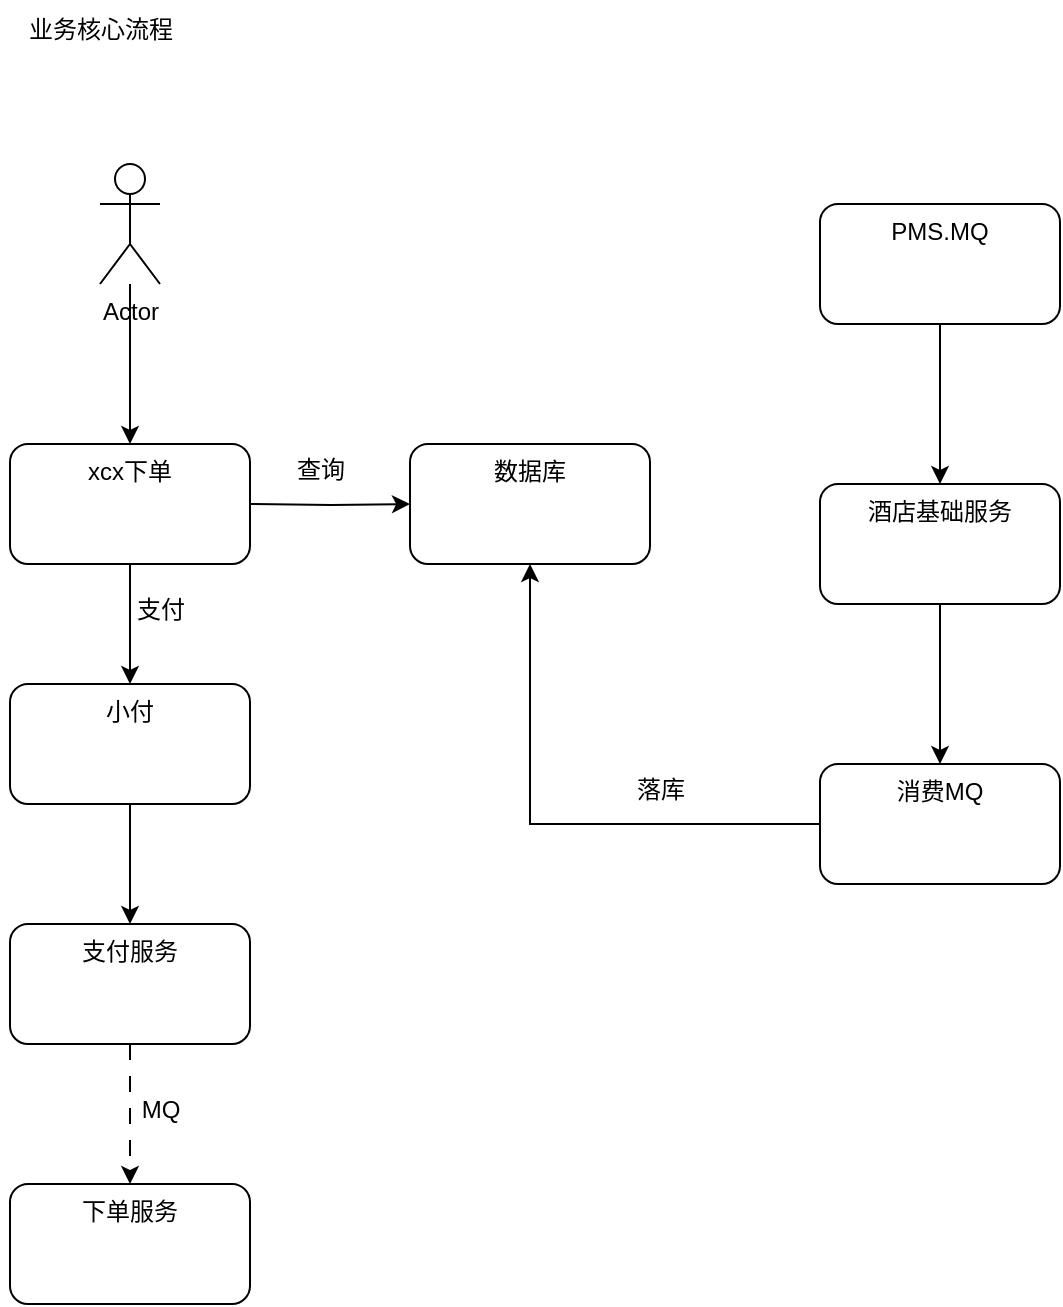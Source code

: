 <mxfile version="24.6.4" type="github" pages="5">
  <diagram id="C5RBs43oDa-KdzZeNtuy" name="Page-1">
    <mxGraphModel dx="1434" dy="758" grid="1" gridSize="10" guides="1" tooltips="1" connect="1" arrows="1" fold="1" page="1" pageScale="1" pageWidth="827" pageHeight="1169" math="0" shadow="0">
      <root>
        <mxCell id="WIyWlLk6GJQsqaUBKTNV-0" />
        <mxCell id="WIyWlLk6GJQsqaUBKTNV-1" parent="WIyWlLk6GJQsqaUBKTNV-0" />
        <mxCell id="Pri2jvrcM6wADI4ti65S-5" value="" style="edgeStyle=orthogonalEdgeStyle;rounded=0;orthogonalLoop=1;jettySize=auto;html=1;" edge="1" parent="WIyWlLk6GJQsqaUBKTNV-1" source="Pri2jvrcM6wADI4ti65S-0">
          <mxGeometry relative="1" as="geometry">
            <mxPoint x="65" y="240" as="targetPoint" />
          </mxGeometry>
        </mxCell>
        <mxCell id="Pri2jvrcM6wADI4ti65S-0" value="Actor" style="shape=umlActor;verticalLabelPosition=bottom;verticalAlign=top;html=1;outlineConnect=0;" vertex="1" parent="WIyWlLk6GJQsqaUBKTNV-1">
          <mxGeometry x="50" y="100" width="30" height="60" as="geometry" />
        </mxCell>
        <mxCell id="Pri2jvrcM6wADI4ti65S-13" value="" style="edgeStyle=orthogonalEdgeStyle;rounded=0;orthogonalLoop=1;jettySize=auto;html=1;" edge="1" parent="WIyWlLk6GJQsqaUBKTNV-1" target="Pri2jvrcM6wADI4ti65S-12">
          <mxGeometry relative="1" as="geometry">
            <mxPoint x="125" y="270" as="sourcePoint" />
          </mxGeometry>
        </mxCell>
        <mxCell id="Pri2jvrcM6wADI4ti65S-15" value="" style="edgeStyle=orthogonalEdgeStyle;rounded=0;orthogonalLoop=1;jettySize=auto;html=1;" edge="1" parent="WIyWlLk6GJQsqaUBKTNV-1" source="Pri2jvrcM6wADI4ti65S-6" target="Pri2jvrcM6wADI4ti65S-14">
          <mxGeometry relative="1" as="geometry" />
        </mxCell>
        <mxCell id="Pri2jvrcM6wADI4ti65S-6" value="PMS.MQ" style="rounded=1;whiteSpace=wrap;html=1;verticalAlign=top;" vertex="1" parent="WIyWlLk6GJQsqaUBKTNV-1">
          <mxGeometry x="410" y="120" width="120" height="60" as="geometry" />
        </mxCell>
        <mxCell id="Pri2jvrcM6wADI4ti65S-11" value="" style="edgeStyle=orthogonalEdgeStyle;rounded=0;orthogonalLoop=1;jettySize=auto;html=1;" edge="1" parent="WIyWlLk6GJQsqaUBKTNV-1" source="Pri2jvrcM6wADI4ti65S-8">
          <mxGeometry relative="1" as="geometry">
            <mxPoint x="65" y="360" as="targetPoint" />
          </mxGeometry>
        </mxCell>
        <mxCell id="Pri2jvrcM6wADI4ti65S-8" value="xcx下单" style="rounded=1;whiteSpace=wrap;html=1;verticalAlign=top;" vertex="1" parent="WIyWlLk6GJQsqaUBKTNV-1">
          <mxGeometry x="5" y="240" width="120" height="60" as="geometry" />
        </mxCell>
        <mxCell id="Pri2jvrcM6wADI4ti65S-12" value="数据库" style="whiteSpace=wrap;html=1;verticalAlign=top;rounded=1;" vertex="1" parent="WIyWlLk6GJQsqaUBKTNV-1">
          <mxGeometry x="205" y="240" width="120" height="60" as="geometry" />
        </mxCell>
        <mxCell id="Pri2jvrcM6wADI4ti65S-17" value="" style="edgeStyle=orthogonalEdgeStyle;rounded=0;orthogonalLoop=1;jettySize=auto;html=1;" edge="1" parent="WIyWlLk6GJQsqaUBKTNV-1" source="Pri2jvrcM6wADI4ti65S-14" target="Pri2jvrcM6wADI4ti65S-16">
          <mxGeometry relative="1" as="geometry" />
        </mxCell>
        <mxCell id="Pri2jvrcM6wADI4ti65S-14" value="酒店基础服务" style="rounded=1;whiteSpace=wrap;html=1;verticalAlign=top;" vertex="1" parent="WIyWlLk6GJQsqaUBKTNV-1">
          <mxGeometry x="410" y="260" width="120" height="60" as="geometry" />
        </mxCell>
        <mxCell id="Pri2jvrcM6wADI4ti65S-40" style="edgeStyle=orthogonalEdgeStyle;rounded=0;orthogonalLoop=1;jettySize=auto;html=1;" edge="1" parent="WIyWlLk6GJQsqaUBKTNV-1" source="Pri2jvrcM6wADI4ti65S-16" target="Pri2jvrcM6wADI4ti65S-12">
          <mxGeometry relative="1" as="geometry" />
        </mxCell>
        <mxCell id="Pri2jvrcM6wADI4ti65S-16" value="消费MQ" style="whiteSpace=wrap;html=1;verticalAlign=top;rounded=1;" vertex="1" parent="WIyWlLk6GJQsqaUBKTNV-1">
          <mxGeometry x="410" y="400" width="120" height="60" as="geometry" />
        </mxCell>
        <mxCell id="Pri2jvrcM6wADI4ti65S-18" value="业务核心流程" style="text;html=1;align=center;verticalAlign=middle;resizable=0;points=[];autosize=1;strokeColor=none;fillColor=none;" vertex="1" parent="WIyWlLk6GJQsqaUBKTNV-1">
          <mxGeometry y="18" width="100" height="30" as="geometry" />
        </mxCell>
        <mxCell id="Pri2jvrcM6wADI4ti65S-43" value="" style="edgeStyle=orthogonalEdgeStyle;rounded=0;orthogonalLoop=1;jettySize=auto;html=1;" edge="1" parent="WIyWlLk6GJQsqaUBKTNV-1" source="Pri2jvrcM6wADI4ti65S-41" target="Pri2jvrcM6wADI4ti65S-42">
          <mxGeometry relative="1" as="geometry" />
        </mxCell>
        <mxCell id="Pri2jvrcM6wADI4ti65S-41" value="小付" style="rounded=1;whiteSpace=wrap;html=1;verticalAlign=top;" vertex="1" parent="WIyWlLk6GJQsqaUBKTNV-1">
          <mxGeometry x="5" y="360" width="120" height="60" as="geometry" />
        </mxCell>
        <mxCell id="Pri2jvrcM6wADI4ti65S-52" value="" style="edgeStyle=orthogonalEdgeStyle;rounded=0;orthogonalLoop=1;jettySize=auto;html=1;dashed=1;dashPattern=8 8;" edge="1" parent="WIyWlLk6GJQsqaUBKTNV-1" source="Pri2jvrcM6wADI4ti65S-42" target="Pri2jvrcM6wADI4ti65S-46">
          <mxGeometry relative="1" as="geometry" />
        </mxCell>
        <mxCell id="Pri2jvrcM6wADI4ti65S-42" value="支付服务" style="whiteSpace=wrap;html=1;verticalAlign=top;rounded=1;" vertex="1" parent="WIyWlLk6GJQsqaUBKTNV-1">
          <mxGeometry x="5" y="480" width="120" height="60" as="geometry" />
        </mxCell>
        <mxCell id="Pri2jvrcM6wADI4ti65S-47" value="" style="edgeStyle=orthogonalEdgeStyle;rounded=0;orthogonalLoop=1;jettySize=auto;html=1;dashed=1;" edge="1" parent="WIyWlLk6GJQsqaUBKTNV-1" target="Pri2jvrcM6wADI4ti65S-46">
          <mxGeometry relative="1" as="geometry">
            <mxPoint x="65" y="650" as="sourcePoint" />
          </mxGeometry>
        </mxCell>
        <mxCell id="Pri2jvrcM6wADI4ti65S-46" value="下单服务" style="whiteSpace=wrap;html=1;verticalAlign=top;rounded=1;" vertex="1" parent="WIyWlLk6GJQsqaUBKTNV-1">
          <mxGeometry x="5" y="610" width="120" height="60" as="geometry" />
        </mxCell>
        <mxCell id="Pri2jvrcM6wADI4ti65S-49" value="查询" style="text;html=1;align=center;verticalAlign=middle;resizable=0;points=[];autosize=1;strokeColor=none;fillColor=none;" vertex="1" parent="WIyWlLk6GJQsqaUBKTNV-1">
          <mxGeometry x="135" y="238" width="50" height="30" as="geometry" />
        </mxCell>
        <mxCell id="Pri2jvrcM6wADI4ti65S-50" value="落库" style="text;html=1;align=center;verticalAlign=middle;resizable=0;points=[];autosize=1;strokeColor=none;fillColor=none;" vertex="1" parent="WIyWlLk6GJQsqaUBKTNV-1">
          <mxGeometry x="305" y="398" width="50" height="30" as="geometry" />
        </mxCell>
        <mxCell id="Pri2jvrcM6wADI4ti65S-51" value="支付" style="text;html=1;align=center;verticalAlign=middle;resizable=0;points=[];autosize=1;strokeColor=none;fillColor=none;" vertex="1" parent="WIyWlLk6GJQsqaUBKTNV-1">
          <mxGeometry x="55" y="308" width="50" height="30" as="geometry" />
        </mxCell>
        <mxCell id="Pri2jvrcM6wADI4ti65S-53" value="MQ" style="text;html=1;align=center;verticalAlign=middle;resizable=0;points=[];autosize=1;strokeColor=none;fillColor=none;" vertex="1" parent="WIyWlLk6GJQsqaUBKTNV-1">
          <mxGeometry x="60" y="558" width="40" height="30" as="geometry" />
        </mxCell>
      </root>
    </mxGraphModel>
  </diagram>
  <diagram id="Z1S4hJpbNXhGkEyE1FPP" name="第 2 页">
    <mxGraphModel dx="794" dy="398" grid="1" gridSize="10" guides="1" tooltips="1" connect="1" arrows="1" fold="1" page="1" pageScale="1" pageWidth="827" pageHeight="1169" math="0" shadow="0">
      <root>
        <mxCell id="0" />
        <mxCell id="1" parent="0" />
        <mxCell id="ToEeY1vGJqn2u5GMA5Cf-4" value="" style="edgeStyle=orthogonalEdgeStyle;rounded=0;orthogonalLoop=1;jettySize=auto;html=1;" parent="1" source="ToEeY1vGJqn2u5GMA5Cf-1" target="ToEeY1vGJqn2u5GMA5Cf-3" edge="1">
          <mxGeometry relative="1" as="geometry" />
        </mxCell>
        <mxCell id="ToEeY1vGJqn2u5GMA5Cf-1" value="Actor" style="shape=umlActor;verticalLabelPosition=bottom;verticalAlign=top;html=1;outlineConnect=0;" parent="1" vertex="1">
          <mxGeometry x="60" y="140" width="30" height="60" as="geometry" />
        </mxCell>
        <mxCell id="ToEeY1vGJqn2u5GMA5Cf-6" value="" style="edgeStyle=orthogonalEdgeStyle;rounded=0;orthogonalLoop=1;jettySize=auto;html=1;" parent="1" source="ToEeY1vGJqn2u5GMA5Cf-3" target="ToEeY1vGJqn2u5GMA5Cf-5" edge="1">
          <mxGeometry relative="1" as="geometry" />
        </mxCell>
        <mxCell id="ToEeY1vGJqn2u5GMA5Cf-24" value="" style="edgeStyle=orthogonalEdgeStyle;rounded=0;orthogonalLoop=1;jettySize=auto;html=1;" parent="1" source="ToEeY1vGJqn2u5GMA5Cf-3" target="ToEeY1vGJqn2u5GMA5Cf-23" edge="1">
          <mxGeometry relative="1" as="geometry" />
        </mxCell>
        <mxCell id="ToEeY1vGJqn2u5GMA5Cf-3" value="产品查询" style="rounded=1;whiteSpace=wrap;html=1;verticalAlign=top;fillColor=#dae8fc;strokeColor=#6c8ebf;" parent="1" vertex="1">
          <mxGeometry x="150" y="150" width="80" height="40" as="geometry" />
        </mxCell>
        <mxCell id="ToEeY1vGJqn2u5GMA5Cf-8" value="" style="edgeStyle=orthogonalEdgeStyle;rounded=0;orthogonalLoop=1;jettySize=auto;html=1;" parent="1" source="ToEeY1vGJqn2u5GMA5Cf-5" target="ToEeY1vGJqn2u5GMA5Cf-7" edge="1">
          <mxGeometry relative="1" as="geometry" />
        </mxCell>
        <mxCell id="ToEeY1vGJqn2u5GMA5Cf-5" value="点击下单" style="rounded=1;whiteSpace=wrap;html=1;verticalAlign=top;fillColor=#d5e8d4;strokeColor=#82b366;" parent="1" vertex="1">
          <mxGeometry x="310" y="150" width="80" height="40" as="geometry" />
        </mxCell>
        <mxCell id="ToEeY1vGJqn2u5GMA5Cf-12" value="" style="edgeStyle=orthogonalEdgeStyle;rounded=0;orthogonalLoop=1;jettySize=auto;html=1;" parent="1" source="ToEeY1vGJqn2u5GMA5Cf-7" target="ToEeY1vGJqn2u5GMA5Cf-11" edge="1">
          <mxGeometry relative="1" as="geometry" />
        </mxCell>
        <mxCell id="ToEeY1vGJqn2u5GMA5Cf-7" value="确认支付" style="rounded=1;whiteSpace=wrap;html=1;verticalAlign=top;fillColor=#ffe6cc;strokeColor=#d79b00;" parent="1" vertex="1">
          <mxGeometry x="470" y="150" width="80" height="40" as="geometry" />
        </mxCell>
        <mxCell id="ToEeY1vGJqn2u5GMA5Cf-14" value="" style="edgeStyle=orthogonalEdgeStyle;rounded=0;orthogonalLoop=1;jettySize=auto;html=1;dashed=1;" parent="1" source="ToEeY1vGJqn2u5GMA5Cf-11" target="ToEeY1vGJqn2u5GMA5Cf-13" edge="1">
          <mxGeometry relative="1" as="geometry" />
        </mxCell>
        <mxCell id="ToEeY1vGJqn2u5GMA5Cf-11" value="支付回调" style="rounded=1;whiteSpace=wrap;html=1;verticalAlign=top;fillColor=#fff2cc;strokeColor=#d6b656;" parent="1" vertex="1">
          <mxGeometry x="630" y="150" width="80" height="40" as="geometry" />
        </mxCell>
        <mxCell id="ToEeY1vGJqn2u5GMA5Cf-18" value="" style="edgeStyle=orthogonalEdgeStyle;rounded=0;orthogonalLoop=1;jettySize=auto;html=1;dashed=1;" parent="1" source="ToEeY1vGJqn2u5GMA5Cf-13" target="ToEeY1vGJqn2u5GMA5Cf-17" edge="1">
          <mxGeometry relative="1" as="geometry" />
        </mxCell>
        <mxCell id="ToEeY1vGJqn2u5GMA5Cf-13" value="权益扣减" style="rounded=1;whiteSpace=wrap;html=1;verticalAlign=top;fillColor=#f8cecc;strokeColor=#b85450;" parent="1" vertex="1">
          <mxGeometry x="630" y="270" width="80" height="40" as="geometry" />
        </mxCell>
        <mxCell id="ToEeY1vGJqn2u5GMA5Cf-22" value="" style="edgeStyle=orthogonalEdgeStyle;rounded=0;orthogonalLoop=1;jettySize=auto;html=1;" parent="1" source="ToEeY1vGJqn2u5GMA5Cf-17" target="ToEeY1vGJqn2u5GMA5Cf-21" edge="1">
          <mxGeometry relative="1" as="geometry" />
        </mxCell>
        <mxCell id="ToEeY1vGJqn2u5GMA5Cf-17" value="订单确认" style="rounded=1;whiteSpace=wrap;html=1;verticalAlign=top;fillColor=#e1d5e7;strokeColor=#9673a6;" parent="1" vertex="1">
          <mxGeometry x="470" y="270" width="80" height="40" as="geometry" />
        </mxCell>
        <mxCell id="ToEeY1vGJqn2u5GMA5Cf-21" value="结束" style="ellipse;whiteSpace=wrap;html=1;verticalAlign=top;rounded=1;fillColor=#dae8fc;strokeColor=#6c8ebf;" parent="1" vertex="1">
          <mxGeometry x="340" y="260" width="60" height="60" as="geometry" />
        </mxCell>
        <mxCell id="ToEeY1vGJqn2u5GMA5Cf-23" value="库存服务" style="rounded=1;whiteSpace=wrap;html=1;verticalAlign=top;fillColor=#e1d5e7;strokeColor=#9673a6;" parent="1" vertex="1">
          <mxGeometry x="150" y="370" width="80" height="40" as="geometry" />
        </mxCell>
        <mxCell id="ToEeY1vGJqn2u5GMA5Cf-27" value="" style="edgeStyle=orthogonalEdgeStyle;rounded=0;orthogonalLoop=1;jettySize=auto;html=1;dashed=1;" parent="1" source="ToEeY1vGJqn2u5GMA5Cf-25" target="ToEeY1vGJqn2u5GMA5Cf-26" edge="1">
          <mxGeometry relative="1" as="geometry" />
        </mxCell>
        <mxCell id="ToEeY1vGJqn2u5GMA5Cf-25" value="MQ" style="rounded=1;whiteSpace=wrap;html=1;verticalAlign=top;fillColor=#f5f5f5;fontColor=#333333;strokeColor=#666666;" parent="1" vertex="1">
          <mxGeometry x="105" y="545" width="80" height="40" as="geometry" />
        </mxCell>
        <mxCell id="ToEeY1vGJqn2u5GMA5Cf-34" value="" style="edgeStyle=orthogonalEdgeStyle;rounded=0;orthogonalLoop=1;jettySize=auto;html=1;" parent="1" source="ToEeY1vGJqn2u5GMA5Cf-26" target="ToEeY1vGJqn2u5GMA5Cf-33" edge="1">
          <mxGeometry relative="1" as="geometry" />
        </mxCell>
        <mxCell id="ToEeY1vGJqn2u5GMA5Cf-26" value="酒店服务" style="rounded=1;whiteSpace=wrap;html=1;verticalAlign=top;fillColor=#dae8fc;strokeColor=#6c8ebf;" parent="1" vertex="1">
          <mxGeometry x="235" y="545" width="80" height="40" as="geometry" />
        </mxCell>
        <mxCell id="ToEeY1vGJqn2u5GMA5Cf-29" value="查询" style="text;html=1;align=center;verticalAlign=middle;resizable=0;points=[];autosize=1;strokeColor=none;fillColor=none;" parent="1" vertex="1">
          <mxGeometry x="185" y="268" width="50" height="30" as="geometry" />
        </mxCell>
        <mxCell id="ToEeY1vGJqn2u5GMA5Cf-36" value="" style="edgeStyle=orthogonalEdgeStyle;rounded=0;orthogonalLoop=1;jettySize=auto;html=1;" parent="1" source="ToEeY1vGJqn2u5GMA5Cf-33" target="ToEeY1vGJqn2u5GMA5Cf-35" edge="1">
          <mxGeometry relative="1" as="geometry" />
        </mxCell>
        <mxCell id="ToEeY1vGJqn2u5GMA5Cf-33" value="开放平台" style="rounded=1;whiteSpace=wrap;html=1;verticalAlign=top;fillColor=#d5e8d4;strokeColor=#82b366;" parent="1" vertex="1">
          <mxGeometry x="360" y="545" width="80" height="40" as="geometry" />
        </mxCell>
        <mxCell id="riyZ8VA0q-m-Qd-4WB1s-2" value="" style="edgeStyle=orthogonalEdgeStyle;rounded=0;orthogonalLoop=1;jettySize=auto;html=1;" parent="1" source="ToEeY1vGJqn2u5GMA5Cf-35" target="riyZ8VA0q-m-Qd-4WB1s-1" edge="1">
          <mxGeometry relative="1" as="geometry" />
        </mxCell>
        <mxCell id="2Wlj7Q4Md5oONada0zaP-1" style="edgeStyle=orthogonalEdgeStyle;rounded=0;orthogonalLoop=1;jettySize=auto;html=1;entryX=0.5;entryY=0;entryDx=0;entryDy=0;" parent="1" source="ToEeY1vGJqn2u5GMA5Cf-35" target="ToEeY1vGJqn2u5GMA5Cf-25" edge="1">
          <mxGeometry relative="1" as="geometry">
            <Array as="points">
              <mxPoint x="530" y="510" />
              <mxPoint x="145" y="510" />
            </Array>
          </mxGeometry>
        </mxCell>
        <mxCell id="ToEeY1vGJqn2u5GMA5Cf-35" value="加锁" style="rounded=1;whiteSpace=wrap;html=1;verticalAlign=top;fillColor=#ffe6cc;strokeColor=#d79b00;" parent="1" vertex="1">
          <mxGeometry x="490" y="545" width="80" height="40" as="geometry" />
        </mxCell>
        <mxCell id="riyZ8VA0q-m-Qd-4WB1s-4" value="" style="edgeStyle=orthogonalEdgeStyle;rounded=0;orthogonalLoop=1;jettySize=auto;html=1;" parent="1" source="riyZ8VA0q-m-Qd-4WB1s-1" target="riyZ8VA0q-m-Qd-4WB1s-3" edge="1">
          <mxGeometry relative="1" as="geometry" />
        </mxCell>
        <mxCell id="riyZ8VA0q-m-Qd-4WB1s-1" value="业务处理" style="rounded=1;whiteSpace=wrap;html=1;verticalAlign=top;fillColor=#fff2cc;strokeColor=#d6b656;" parent="1" vertex="1">
          <mxGeometry x="490" y="650" width="80" height="40" as="geometry" />
        </mxCell>
        <mxCell id="riyZ8VA0q-m-Qd-4WB1s-3" value="数据库" style="rounded=1;whiteSpace=wrap;html=1;verticalAlign=top;fillColor=#f8cecc;strokeColor=#b85450;" parent="1" vertex="1">
          <mxGeometry x="490" y="720" width="80" height="40" as="geometry" />
        </mxCell>
        <mxCell id="2Wlj7Q4Md5oONada0zaP-2" value="锁失败" style="text;html=1;align=center;verticalAlign=middle;resizable=0;points=[];autosize=1;strokeColor=none;fillColor=none;" parent="1" vertex="1">
          <mxGeometry x="530" y="510" width="60" height="30" as="geometry" />
        </mxCell>
      </root>
    </mxGraphModel>
  </diagram>
  <diagram id="-cRrCfxQnPS0Ku3StwM1" name="第 3 页">
    <mxGraphModel dx="794" dy="432" grid="1" gridSize="10" guides="1" tooltips="1" connect="1" arrows="1" fold="1" page="1" pageScale="1" pageWidth="827" pageHeight="1169" math="0" shadow="0">
      <root>
        <mxCell id="0" />
        <mxCell id="1" parent="0" />
        <mxCell id="HHbmR6Bwvu6yOFcJ34PU-1" value="" style="edgeStyle=orthogonalEdgeStyle;rounded=0;orthogonalLoop=1;jettySize=auto;html=1;" parent="1" source="HHbmR6Bwvu6yOFcJ34PU-2" target="HHbmR6Bwvu6yOFcJ34PU-5" edge="1">
          <mxGeometry relative="1" as="geometry" />
        </mxCell>
        <mxCell id="HHbmR6Bwvu6yOFcJ34PU-2" value="Actor" style="shape=umlActor;verticalLabelPosition=bottom;verticalAlign=top;html=1;outlineConnect=0;" parent="1" vertex="1">
          <mxGeometry x="60" y="140" width="30" height="60" as="geometry" />
        </mxCell>
        <mxCell id="HHbmR6Bwvu6yOFcJ34PU-3" value="" style="edgeStyle=orthogonalEdgeStyle;rounded=0;orthogonalLoop=1;jettySize=auto;html=1;" parent="1" source="HHbmR6Bwvu6yOFcJ34PU-5" target="HHbmR6Bwvu6yOFcJ34PU-7" edge="1">
          <mxGeometry relative="1" as="geometry" />
        </mxCell>
        <mxCell id="HHbmR6Bwvu6yOFcJ34PU-4" value="" style="edgeStyle=orthogonalEdgeStyle;rounded=0;orthogonalLoop=1;jettySize=auto;html=1;" parent="1" source="HHbmR6Bwvu6yOFcJ34PU-5" target="HHbmR6Bwvu6yOFcJ34PU-17" edge="1">
          <mxGeometry relative="1" as="geometry" />
        </mxCell>
        <mxCell id="HHbmR6Bwvu6yOFcJ34PU-5" value="产品查询" style="rounded=1;whiteSpace=wrap;html=1;verticalAlign=top;fillColor=#dae8fc;strokeColor=#6c8ebf;" parent="1" vertex="1">
          <mxGeometry x="150" y="150" width="80" height="40" as="geometry" />
        </mxCell>
        <mxCell id="HHbmR6Bwvu6yOFcJ34PU-6" value="" style="edgeStyle=orthogonalEdgeStyle;rounded=0;orthogonalLoop=1;jettySize=auto;html=1;" parent="1" source="HHbmR6Bwvu6yOFcJ34PU-7" target="HHbmR6Bwvu6yOFcJ34PU-9" edge="1">
          <mxGeometry relative="1" as="geometry" />
        </mxCell>
        <mxCell id="HHbmR6Bwvu6yOFcJ34PU-7" value="点击下单" style="rounded=1;whiteSpace=wrap;html=1;verticalAlign=top;fillColor=#d5e8d4;strokeColor=#82b366;" parent="1" vertex="1">
          <mxGeometry x="310" y="150" width="80" height="40" as="geometry" />
        </mxCell>
        <mxCell id="HHbmR6Bwvu6yOFcJ34PU-8" value="" style="edgeStyle=orthogonalEdgeStyle;rounded=0;orthogonalLoop=1;jettySize=auto;html=1;" parent="1" source="HHbmR6Bwvu6yOFcJ34PU-9" target="HHbmR6Bwvu6yOFcJ34PU-11" edge="1">
          <mxGeometry relative="1" as="geometry" />
        </mxCell>
        <mxCell id="HHbmR6Bwvu6yOFcJ34PU-41" value="" style="edgeStyle=orthogonalEdgeStyle;rounded=0;orthogonalLoop=1;jettySize=auto;html=1;dashed=1;" parent="1" source="HHbmR6Bwvu6yOFcJ34PU-9" target="HHbmR6Bwvu6yOFcJ34PU-40" edge="1">
          <mxGeometry relative="1" as="geometry" />
        </mxCell>
        <mxCell id="HHbmR6Bwvu6yOFcJ34PU-9" value="库存校验" style="rounded=1;whiteSpace=wrap;html=1;verticalAlign=top;fillColor=#F19C99;strokeColor=#b85450;" parent="1" vertex="1">
          <mxGeometry x="470" y="150" width="80" height="40" as="geometry" />
        </mxCell>
        <mxCell id="HHbmR6Bwvu6yOFcJ34PU-10" value="" style="edgeStyle=orthogonalEdgeStyle;rounded=0;orthogonalLoop=1;jettySize=auto;html=1;dashed=1;exitX=0.5;exitY=1;exitDx=0;exitDy=0;" parent="1" source="HHbmR6Bwvu6yOFcJ34PU-26" target="HHbmR6Bwvu6yOFcJ34PU-13" edge="1">
          <mxGeometry relative="1" as="geometry">
            <Array as="points">
              <mxPoint x="760" y="230" />
              <mxPoint x="670" y="230" />
            </Array>
          </mxGeometry>
        </mxCell>
        <mxCell id="HHbmR6Bwvu6yOFcJ34PU-27" value="" style="edgeStyle=orthogonalEdgeStyle;rounded=0;orthogonalLoop=1;jettySize=auto;html=1;" parent="1" source="HHbmR6Bwvu6yOFcJ34PU-11" target="HHbmR6Bwvu6yOFcJ34PU-26" edge="1">
          <mxGeometry relative="1" as="geometry" />
        </mxCell>
        <mxCell id="HHbmR6Bwvu6yOFcJ34PU-11" value="确认支付" style="rounded=1;whiteSpace=wrap;html=1;verticalAlign=top;fillColor=#ffe6cc;strokeColor=#d79b00;" parent="1" vertex="1">
          <mxGeometry x="600" y="150" width="80" height="40" as="geometry" />
        </mxCell>
        <mxCell id="HHbmR6Bwvu6yOFcJ34PU-12" value="" style="edgeStyle=orthogonalEdgeStyle;rounded=0;orthogonalLoop=1;jettySize=auto;html=1;dashed=1;" parent="1" source="HHbmR6Bwvu6yOFcJ34PU-13" target="HHbmR6Bwvu6yOFcJ34PU-15" edge="1">
          <mxGeometry relative="1" as="geometry" />
        </mxCell>
        <mxCell id="HHbmR6Bwvu6yOFcJ34PU-13" value="权益扣减" style="rounded=1;whiteSpace=wrap;html=1;verticalAlign=top;fillColor=#ffe6cc;strokeColor=#d79b00;" parent="1" vertex="1">
          <mxGeometry x="630" y="270" width="80" height="40" as="geometry" />
        </mxCell>
        <mxCell id="HHbmR6Bwvu6yOFcJ34PU-29" value="" style="edgeStyle=orthogonalEdgeStyle;rounded=0;orthogonalLoop=1;jettySize=auto;html=1;" parent="1" source="HHbmR6Bwvu6yOFcJ34PU-15" target="HHbmR6Bwvu6yOFcJ34PU-28" edge="1">
          <mxGeometry relative="1" as="geometry" />
        </mxCell>
        <mxCell id="HHbmR6Bwvu6yOFcJ34PU-15" value="订单确认" style="rounded=1;whiteSpace=wrap;html=1;verticalAlign=top;fillColor=#dae8fc;strokeColor=#6c8ebf;" parent="1" vertex="1">
          <mxGeometry x="470" y="270" width="80" height="40" as="geometry" />
        </mxCell>
        <mxCell id="HHbmR6Bwvu6yOFcJ34PU-17" value="库存服务" style="rounded=1;whiteSpace=wrap;html=1;verticalAlign=top;fillColor=#d5e8d4;strokeColor=#82b366;" parent="1" vertex="1">
          <mxGeometry x="150" y="370" width="80" height="40" as="geometry" />
        </mxCell>
        <mxCell id="HHbmR6Bwvu6yOFcJ34PU-18" value="" style="edgeStyle=orthogonalEdgeStyle;rounded=0;orthogonalLoop=1;jettySize=auto;html=1;dashed=1;" parent="1" source="HHbmR6Bwvu6yOFcJ34PU-19" target="HHbmR6Bwvu6yOFcJ34PU-21" edge="1">
          <mxGeometry relative="1" as="geometry" />
        </mxCell>
        <mxCell id="HHbmR6Bwvu6yOFcJ34PU-19" value="MQ" style="rounded=1;whiteSpace=wrap;html=1;verticalAlign=top;fillColor=#f5f5f5;fontColor=#333333;strokeColor=#666666;" parent="1" vertex="1">
          <mxGeometry x="90" y="560" width="80" height="40" as="geometry" />
        </mxCell>
        <mxCell id="HHbmR6Bwvu6yOFcJ34PU-20" value="" style="edgeStyle=orthogonalEdgeStyle;rounded=0;orthogonalLoop=1;jettySize=auto;html=1;" parent="1" source="HHbmR6Bwvu6yOFcJ34PU-21" target="HHbmR6Bwvu6yOFcJ34PU-24" edge="1">
          <mxGeometry relative="1" as="geometry" />
        </mxCell>
        <mxCell id="HHbmR6Bwvu6yOFcJ34PU-21" value="酒店服务" style="rounded=1;whiteSpace=wrap;html=1;verticalAlign=top;fillColor=#dae8fc;strokeColor=#6c8ebf;" parent="1" vertex="1">
          <mxGeometry x="220" y="560" width="80" height="40" as="geometry" />
        </mxCell>
        <mxCell id="HHbmR6Bwvu6yOFcJ34PU-22" value="查询" style="text;html=1;align=center;verticalAlign=middle;resizable=0;points=[];autosize=1;strokeColor=none;fillColor=none;" parent="1" vertex="1">
          <mxGeometry x="185" y="268" width="50" height="30" as="geometry" />
        </mxCell>
        <mxCell id="HHbmR6Bwvu6yOFcJ34PU-23" value="" style="edgeStyle=orthogonalEdgeStyle;rounded=0;orthogonalLoop=1;jettySize=auto;html=1;entryX=0.5;entryY=0;entryDx=0;entryDy=0;" parent="1" source="HHbmR6Bwvu6yOFcJ34PU-24" target="_48TnaGsHJoVgEB4U3BQ-1" edge="1">
          <mxGeometry relative="1" as="geometry">
            <mxPoint x="540" y="580" as="targetPoint" />
          </mxGeometry>
        </mxCell>
        <mxCell id="HHbmR6Bwvu6yOFcJ34PU-24" value="开发平台" style="rounded=1;whiteSpace=wrap;html=1;verticalAlign=top;fillColor=#d5e8d4;strokeColor=#82b366;" parent="1" vertex="1">
          <mxGeometry x="380" y="560" width="80" height="40" as="geometry" />
        </mxCell>
        <mxCell id="HHbmR6Bwvu6yOFcJ34PU-26" value="支付回调" style="rounded=1;whiteSpace=wrap;html=1;verticalAlign=top;fillColor=#fff2cc;strokeColor=#d6b656;" parent="1" vertex="1">
          <mxGeometry x="720" y="150" width="80" height="40" as="geometry" />
        </mxCell>
        <mxCell id="HHbmR6Bwvu6yOFcJ34PU-37" value="" style="edgeStyle=orthogonalEdgeStyle;rounded=0;orthogonalLoop=1;jettySize=auto;html=1;dashed=1;" parent="1" source="HHbmR6Bwvu6yOFcJ34PU-28" target="HHbmR6Bwvu6yOFcJ34PU-36" edge="1">
          <mxGeometry relative="1" as="geometry" />
        </mxCell>
        <mxCell id="knRaRbRkP71bPDbshZZV-2" style="edgeStyle=orthogonalEdgeStyle;rounded=0;orthogonalLoop=1;jettySize=auto;html=1;entryX=0.5;entryY=0;entryDx=0;entryDy=0;" edge="1" parent="1" source="HHbmR6Bwvu6yOFcJ34PU-28" target="knRaRbRkP71bPDbshZZV-1">
          <mxGeometry relative="1" as="geometry" />
        </mxCell>
        <mxCell id="HHbmR6Bwvu6yOFcJ34PU-28" value="库存校验" style="rounded=1;whiteSpace=wrap;html=1;verticalAlign=top;fillColor=#F19C99;strokeColor=#b85450;" parent="1" vertex="1">
          <mxGeometry x="350" y="270" width="80" height="40" as="geometry" />
        </mxCell>
        <mxCell id="HHbmR6Bwvu6yOFcJ34PU-36" value="异步更新" style="rounded=1;whiteSpace=wrap;html=1;verticalAlign=top;fillColor=#F19C99;strokeColor=#b85450;" parent="1" vertex="1">
          <mxGeometry x="350" y="360" width="80" height="40" as="geometry" />
        </mxCell>
        <mxCell id="HHbmR6Bwvu6yOFcJ34PU-40" value="异步更新" style="rounded=1;whiteSpace=wrap;html=1;verticalAlign=top;fillColor=#F19C99;strokeColor=#b85450;" parent="1" vertex="1">
          <mxGeometry x="470" y="70" width="80" height="40" as="geometry" />
        </mxCell>
        <mxCell id="HHbmR6Bwvu6yOFcJ34PU-45" style="edgeStyle=orthogonalEdgeStyle;rounded=0;orthogonalLoop=1;jettySize=auto;html=1;entryX=0.5;entryY=0;entryDx=0;entryDy=0;" parent="1" source="HHbmR6Bwvu6yOFcJ34PU-44" target="HHbmR6Bwvu6yOFcJ34PU-21" edge="1">
          <mxGeometry relative="1" as="geometry" />
        </mxCell>
        <mxCell id="HHbmR6Bwvu6yOFcJ34PU-44" value="JOB" style="rounded=1;whiteSpace=wrap;html=1;verticalAlign=top;fillColor=#f5f5f5;fontColor=#333333;strokeColor=#666666;" parent="1" vertex="1">
          <mxGeometry x="90" y="490" width="80" height="40" as="geometry" />
        </mxCell>
        <mxCell id="HHbmR6Bwvu6yOFcJ34PU-46" value="&lt;font color=&quot;#ff3333&quot;&gt;削峰&lt;/font&gt;" style="text;html=1;align=center;verticalAlign=middle;resizable=0;points=[];autosize=1;strokeColor=none;fillColor=none;" parent="1" vertex="1">
          <mxGeometry x="200" y="480" width="50" height="30" as="geometry" />
        </mxCell>
        <mxCell id="j7tLp6aPjVGJJQNBbwW9-2" value="" style="edgeStyle=orthogonalEdgeStyle;rounded=0;orthogonalLoop=1;jettySize=auto;html=1;" parent="1" source="_48TnaGsHJoVgEB4U3BQ-1" target="j7tLp6aPjVGJJQNBbwW9-1" edge="1">
          <mxGeometry relative="1" as="geometry" />
        </mxCell>
        <mxCell id="HKyXWqQ_mv3alVt2skkJ-9" value="" style="edgeStyle=orthogonalEdgeStyle;rounded=0;orthogonalLoop=1;jettySize=auto;html=1;" parent="1" source="_48TnaGsHJoVgEB4U3BQ-1" target="HKyXWqQ_mv3alVt2skkJ-8" edge="1">
          <mxGeometry relative="1" as="geometry" />
        </mxCell>
        <mxCell id="_48TnaGsHJoVgEB4U3BQ-1" value="细粒化锁" style="rounded=1;whiteSpace=wrap;html=1;verticalAlign=top;fillColor=#F19C99;" parent="1" vertex="1">
          <mxGeometry x="550" y="620" width="80" height="40" as="geometry" />
        </mxCell>
        <mxCell id="j7tLp6aPjVGJJQNBbwW9-4" value="" style="edgeStyle=orthogonalEdgeStyle;rounded=0;orthogonalLoop=1;jettySize=auto;html=1;" parent="1" source="j7tLp6aPjVGJJQNBbwW9-1" target="j7tLp6aPjVGJJQNBbwW9-3" edge="1">
          <mxGeometry relative="1" as="geometry" />
        </mxCell>
        <mxCell id="j7tLp6aPjVGJJQNBbwW9-1" value="业务处理" style="rounded=1;whiteSpace=wrap;html=1;verticalAlign=top;fillColor=#fff2cc;strokeColor=#d6b656;" parent="1" vertex="1">
          <mxGeometry x="550" y="710" width="80" height="40" as="geometry" />
        </mxCell>
        <mxCell id="j7tLp6aPjVGJJQNBbwW9-3" value="数据库" style="rounded=1;whiteSpace=wrap;html=1;verticalAlign=top;fillColor=#e1d5e7;strokeColor=#9673a6;" parent="1" vertex="1">
          <mxGeometry x="550" y="790" width="80" height="40" as="geometry" />
        </mxCell>
        <mxCell id="HKyXWqQ_mv3alVt2skkJ-1" style="edgeStyle=orthogonalEdgeStyle;rounded=0;orthogonalLoop=1;jettySize=auto;html=1;entryX=0.5;entryY=1;entryDx=0;entryDy=0;" parent="1" source="j7tLp6aPjVGJJQNBbwW9-5" target="HHbmR6Bwvu6yOFcJ34PU-19" edge="1">
          <mxGeometry relative="1" as="geometry" />
        </mxCell>
        <mxCell id="j7tLp6aPjVGJJQNBbwW9-5" value="延迟队列" style="rounded=1;whiteSpace=wrap;html=1;verticalAlign=top;fillColor=#F19C99;" parent="1" vertex="1">
          <mxGeometry x="210" y="660" width="80" height="40" as="geometry" />
        </mxCell>
        <mxCell id="j7tLp6aPjVGJJQNBbwW9-7" value="锁失败" style="text;html=1;align=center;verticalAlign=middle;resizable=0;points=[];autosize=1;strokeColor=none;fillColor=none;" parent="1" vertex="1">
          <mxGeometry x="480" y="610" width="60" height="30" as="geometry" />
        </mxCell>
        <mxCell id="HKyXWqQ_mv3alVt2skkJ-11" value="" style="edgeStyle=orthogonalEdgeStyle;rounded=0;orthogonalLoop=1;jettySize=auto;html=1;" parent="1" source="HKyXWqQ_mv3alVt2skkJ-8" target="j7tLp6aPjVGJJQNBbwW9-5" edge="1">
          <mxGeometry relative="1" as="geometry" />
        </mxCell>
        <mxCell id="HKyXWqQ_mv3alVt2skkJ-13" value="" style="edgeStyle=orthogonalEdgeStyle;rounded=0;orthogonalLoop=1;jettySize=auto;html=1;" parent="1" source="HKyXWqQ_mv3alVt2skkJ-8" target="HKyXWqQ_mv3alVt2skkJ-12" edge="1">
          <mxGeometry relative="1" as="geometry" />
        </mxCell>
        <mxCell id="HKyXWqQ_mv3alVt2skkJ-8" value="&lt;div&gt;&lt;br&gt;&lt;/div&gt;&lt;div&gt;&lt;br&gt;&lt;/div&gt;&lt;div&gt;次数阈值&lt;/div&gt;&lt;div&gt;&lt;br&gt;&lt;/div&gt;" style="rhombus;whiteSpace=wrap;html=1;verticalAlign=top;rounded=1;fillColor=#F19C99;" parent="1" vertex="1">
          <mxGeometry x="370" y="640" width="80" height="80" as="geometry" />
        </mxCell>
        <mxCell id="HKyXWqQ_mv3alVt2skkJ-12" value="&lt;div&gt;&lt;br&gt;&lt;/div&gt;&lt;div&gt;丢弃&lt;/div&gt;" style="ellipse;whiteSpace=wrap;html=1;verticalAlign=top;rounded=1;fillColor=#F19C99;" parent="1" vertex="1">
          <mxGeometry x="380" y="760" width="60" height="60" as="geometry" />
        </mxCell>
        <mxCell id="knRaRbRkP71bPDbshZZV-1" value="结束" style="ellipse;whiteSpace=wrap;html=1;verticalAlign=top;rounded=1;fillColor=#f8cecc;strokeColor=#b85450;" vertex="1" parent="1">
          <mxGeometry x="260" y="310" width="60" height="60" as="geometry" />
        </mxCell>
      </root>
    </mxGraphModel>
  </diagram>
  <diagram id="-nGpuBbem06e_epSWm8d" name="第 4 页">
    <mxGraphModel dx="794" dy="1601" grid="1" gridSize="10" guides="1" tooltips="1" connect="1" arrows="1" fold="1" page="1" pageScale="1" pageWidth="827" pageHeight="1169" math="0" shadow="0">
      <root>
        <mxCell id="0" />
        <mxCell id="1" parent="0" />
        <mxCell id="ah2TrB5rAR6fs2cPQ4yY-2" value="Actor" style="shape=umlActor;verticalLabelPosition=bottom;verticalAlign=top;html=1;outlineConnect=0;" vertex="1" parent="1">
          <mxGeometry x="50" y="162.5" width="30" height="60" as="geometry" />
        </mxCell>
        <mxCell id="ah2TrB5rAR6fs2cPQ4yY-3" value="小&lt;div&gt;程序&lt;/div&gt;" style="rounded=0;whiteSpace=wrap;html=1;direction=south;fillColor=#ffe6cc;strokeColor=#d79b00;" vertex="1" parent="1">
          <mxGeometry x="120" y="37.5" width="50" height="310" as="geometry" />
        </mxCell>
        <mxCell id="ah2TrB5rAR6fs2cPQ4yY-7" value="api" style="rounded=0;whiteSpace=wrap;html=1;direction=south;fillColor=#fff2cc;strokeColor=#d6b656;" vertex="1" parent="1">
          <mxGeometry x="220" y="37.5" width="50" height="310" as="geometry" />
        </mxCell>
        <mxCell id="ah2TrB5rAR6fs2cPQ4yY-9" value="搜索服务" style="rounded=1;whiteSpace=wrap;html=1;fillColor=#A9C4EB;sketch=1;curveFitting=1;jiggle=2;" vertex="1" parent="1">
          <mxGeometry x="320" y="72.5" width="100" height="50" as="geometry" />
        </mxCell>
        <mxCell id="aN50xHFRn4SGJ2V7YX0s-34" value="" style="edgeStyle=orthogonalEdgeStyle;rounded=0;orthogonalLoop=1;jettySize=auto;html=1;" edge="1" parent="1" source="aN50xHFRn4SGJ2V7YX0s-1" target="aN50xHFRn4SGJ2V7YX0s-33">
          <mxGeometry relative="1" as="geometry" />
        </mxCell>
        <mxCell id="aN50xHFRn4SGJ2V7YX0s-43" value="" style="edgeStyle=orthogonalEdgeStyle;rounded=0;orthogonalLoop=1;jettySize=auto;html=1;" edge="1" parent="1" source="aN50xHFRn4SGJ2V7YX0s-1" target="aN50xHFRn4SGJ2V7YX0s-42">
          <mxGeometry relative="1" as="geometry" />
        </mxCell>
        <mxCell id="aN50xHFRn4SGJ2V7YX0s-1" value="" style="whiteSpace=wrap;html=1;aspect=fixed;shadow=0;gradientColor=none;fillStyle=hatch;fillColor=#A9C4EB;gradientDirection=radial;rounded=1;glass=0;sketch=1;curveFitting=1;jiggle=2;" vertex="1" parent="1">
          <mxGeometry x="450" y="-2.5" width="200" height="200" as="geometry" />
        </mxCell>
        <mxCell id="aN50xHFRn4SGJ2V7YX0s-2" value="&lt;font style=&quot;font-size: 10px;&quot; face=&quot;Times New Roman&quot;&gt;fullfillPrice&lt;/font&gt;" style="rounded=1;whiteSpace=wrap;html=1;" vertex="1" parent="1">
          <mxGeometry x="460" y="47.5" width="80" height="30" as="geometry" />
        </mxCell>
        <mxCell id="aN50xHFRn4SGJ2V7YX0s-3" value="&lt;font style=&quot;font-size: 10px;&quot; face=&quot;Times New Roman&quot;&gt;fullfillStock&lt;/font&gt;" style="rounded=1;whiteSpace=wrap;html=1;" vertex="1" parent="1">
          <mxGeometry x="460" y="85" width="80" height="30" as="geometry" />
        </mxCell>
        <mxCell id="aN50xHFRn4SGJ2V7YX0s-4" value="&lt;font style=&quot;font-size: 11px;&quot; face=&quot;Times New Roman&quot;&gt;fullfillTags&lt;/font&gt;" style="rounded=1;whiteSpace=wrap;html=1;" vertex="1" parent="1">
          <mxGeometry x="460" y="122.5" width="80" height="30" as="geometry" />
        </mxCell>
        <mxCell id="aN50xHFRn4SGJ2V7YX0s-5" value="&lt;font face=&quot;Times New Roman&quot; style=&quot;font-size: 10px;&quot;&gt;Aggregation&lt;/font&gt;" style="strokeWidth=2;html=1;shape=mxgraph.flowchart.direct_data;whiteSpace=wrap;" vertex="1" parent="1">
          <mxGeometry x="560" y="77.5" width="80" height="45" as="geometry" />
        </mxCell>
        <mxCell id="aN50xHFRn4SGJ2V7YX0s-6" value="" style="endArrow=classic;html=1;rounded=0;exitX=1;exitY=0.5;exitDx=0;exitDy=0;entryX=0;entryY=0.5;entryDx=0;entryDy=0;entryPerimeter=0;" edge="1" parent="1" source="aN50xHFRn4SGJ2V7YX0s-2" target="aN50xHFRn4SGJ2V7YX0s-5">
          <mxGeometry width="50" height="50" relative="1" as="geometry">
            <mxPoint x="614" y="135" as="sourcePoint" />
            <mxPoint x="600" y="105" as="targetPoint" />
          </mxGeometry>
        </mxCell>
        <mxCell id="aN50xHFRn4SGJ2V7YX0s-7" value="" style="endArrow=classic;html=1;rounded=0;exitX=1;exitY=0.5;exitDx=0;exitDy=0;entryX=0;entryY=0.5;entryDx=0;entryDy=0;entryPerimeter=0;" edge="1" parent="1" source="aN50xHFRn4SGJ2V7YX0s-3" target="aN50xHFRn4SGJ2V7YX0s-5">
          <mxGeometry width="50" height="50" relative="1" as="geometry">
            <mxPoint x="614" y="135" as="sourcePoint" />
            <mxPoint x="634" y="120" as="targetPoint" />
          </mxGeometry>
        </mxCell>
        <mxCell id="aN50xHFRn4SGJ2V7YX0s-9" value="" style="endArrow=classic;html=1;rounded=0;entryX=0;entryY=0.5;entryDx=0;entryDy=0;entryPerimeter=0;exitX=1;exitY=0.5;exitDx=0;exitDy=0;" edge="1" parent="1" source="aN50xHFRn4SGJ2V7YX0s-4" target="aN50xHFRn4SGJ2V7YX0s-5">
          <mxGeometry width="50" height="50" relative="1" as="geometry">
            <mxPoint x="370" y="145" as="sourcePoint" />
            <mxPoint x="420" y="95" as="targetPoint" />
          </mxGeometry>
        </mxCell>
        <mxCell id="aN50xHFRn4SGJ2V7YX0s-21" value="" style="shape=flexArrow;endArrow=classic;html=1;rounded=0;entryX=0.5;entryY=1;entryDx=0;entryDy=0;width=8;endSize=4.54;" edge="1" parent="1">
          <mxGeometry width="50" height="50" relative="1" as="geometry">
            <mxPoint x="80" y="192.5" as="sourcePoint" />
            <mxPoint x="120" y="192" as="targetPoint" />
          </mxGeometry>
        </mxCell>
        <mxCell id="aN50xHFRn4SGJ2V7YX0s-22" value="" style="shape=flexArrow;endArrow=classic;html=1;rounded=0;" edge="1" parent="1">
          <mxGeometry width="50" height="50" relative="1" as="geometry">
            <mxPoint x="170" y="192" as="sourcePoint" />
            <mxPoint x="220" y="192" as="targetPoint" />
          </mxGeometry>
        </mxCell>
        <mxCell id="aN50xHFRn4SGJ2V7YX0s-31" value="" style="endArrow=classic;html=1;rounded=0;exitX=0.204;exitY=-0.04;exitDx=0;exitDy=0;exitPerimeter=0;" edge="1" parent="1" source="ah2TrB5rAR6fs2cPQ4yY-7">
          <mxGeometry width="50" height="50" relative="1" as="geometry">
            <mxPoint x="440" y="160" as="sourcePoint" />
            <mxPoint x="320" y="101" as="targetPoint" />
          </mxGeometry>
        </mxCell>
        <mxCell id="aN50xHFRn4SGJ2V7YX0s-32" value="" style="endArrow=classic;html=1;rounded=0;exitX=1;exitY=0.5;exitDx=0;exitDy=0;entryX=0;entryY=0.5;entryDx=0;entryDy=0;" edge="1" parent="1" source="ah2TrB5rAR6fs2cPQ4yY-9" target="aN50xHFRn4SGJ2V7YX0s-1">
          <mxGeometry width="50" height="50" relative="1" as="geometry">
            <mxPoint x="440" y="160" as="sourcePoint" />
            <mxPoint x="490" y="110" as="targetPoint" />
          </mxGeometry>
        </mxCell>
        <mxCell id="aN50xHFRn4SGJ2V7YX0s-36" value="" style="edgeStyle=orthogonalEdgeStyle;rounded=0;orthogonalLoop=1;jettySize=auto;html=1;" edge="1" parent="1" source="aN50xHFRn4SGJ2V7YX0s-33" target="aN50xHFRn4SGJ2V7YX0s-35">
          <mxGeometry relative="1" as="geometry" />
        </mxCell>
        <mxCell id="aN50xHFRn4SGJ2V7YX0s-33" value="排序" style="whiteSpace=wrap;html=1;fillColor=#A9C4EB;shadow=0;gradientColor=none;fillStyle=hatch;gradientDirection=radial;rounded=1;glass=0;sketch=1;curveFitting=1;jiggle=2;" vertex="1" parent="1">
          <mxGeometry x="500" y="230" width="100" height="50" as="geometry" />
        </mxCell>
        <mxCell id="aN50xHFRn4SGJ2V7YX0s-35" value="权益过滤" style="whiteSpace=wrap;html=1;fillColor=#A9C4EB;shadow=0;gradientColor=none;fillStyle=hatch;gradientDirection=radial;rounded=1;glass=0;sketch=1;curveFitting=1;jiggle=2;" vertex="1" parent="1">
          <mxGeometry x="500" y="310" width="100" height="50" as="geometry" />
        </mxCell>
        <mxCell id="aN50xHFRn4SGJ2V7YX0s-37" style="edgeStyle=orthogonalEdgeStyle;rounded=0;orthogonalLoop=1;jettySize=auto;html=1;entryX=0.902;entryY=-0.013;entryDx=0;entryDy=0;entryPerimeter=0;" edge="1" parent="1" source="aN50xHFRn4SGJ2V7YX0s-35" target="ah2TrB5rAR6fs2cPQ4yY-7">
          <mxGeometry relative="1" as="geometry" />
        </mxCell>
        <mxCell id="aN50xHFRn4SGJ2V7YX0s-42" value="缓存服务" style="whiteSpace=wrap;html=1;fillColor=#A9C4EB;shadow=0;gradientColor=none;fillStyle=hatch;gradientDirection=radial;rounded=1;glass=0;sketch=1;curveFitting=1;jiggle=2;" vertex="1" parent="1">
          <mxGeometry x="680" y="72.5" width="100" height="50" as="geometry" />
        </mxCell>
        <mxCell id="aN50xHFRn4SGJ2V7YX0s-44" style="edgeStyle=orthogonalEdgeStyle;rounded=0;orthogonalLoop=1;jettySize=auto;html=1;entryX=1.02;entryY=0.797;entryDx=0;entryDy=0;entryPerimeter=0;" edge="1" parent="1" source="aN50xHFRn4SGJ2V7YX0s-42" target="aN50xHFRn4SGJ2V7YX0s-1">
          <mxGeometry relative="1" as="geometry">
            <Array as="points">
              <mxPoint x="730" y="157" />
            </Array>
          </mxGeometry>
        </mxCell>
      </root>
    </mxGraphModel>
  </diagram>
  <diagram id="WQwgT2fNSto1UJBgaDqO" name="第 5 页">
    <mxGraphModel dx="882" dy="480" grid="1" gridSize="10" guides="1" tooltips="1" connect="1" arrows="1" fold="1" page="1" pageScale="1" pageWidth="827" pageHeight="1169" math="0" shadow="0">
      <root>
        <mxCell id="0" />
        <mxCell id="1" parent="0" />
        <mxCell id="WMrdsxyroyuIX6YApMr8-1" value="" style="whiteSpace=wrap;html=1;aspect=fixed;shadow=0;gradientColor=none;fillStyle=hatch;fillColor=#A9C4EB;gradientDirection=radial;rounded=1;glass=0;sketch=1;curveFitting=1;jiggle=2;" vertex="1" parent="1">
          <mxGeometry x="180" y="45" width="340" height="340" as="geometry" />
        </mxCell>
        <mxCell id="WMrdsxyroyuIX6YApMr8-2" value="&lt;font face=&quot;Times New Roman&quot;&gt;fullfillPrice&lt;/font&gt;" style="rounded=1;whiteSpace=wrap;html=1;" vertex="1" parent="1">
          <mxGeometry x="200" y="110" width="120" height="50" as="geometry" />
        </mxCell>
        <mxCell id="WMrdsxyroyuIX6YApMr8-3" value="&lt;font face=&quot;Times New Roman&quot;&gt;fullfillStock&lt;/font&gt;" style="rounded=1;whiteSpace=wrap;html=1;" vertex="1" parent="1">
          <mxGeometry x="200" y="190" width="120" height="50" as="geometry" />
        </mxCell>
        <mxCell id="WMrdsxyroyuIX6YApMr8-4" value="&lt;font face=&quot;Times New Roman&quot;&gt;fullfillTags&lt;/font&gt;" style="rounded=1;whiteSpace=wrap;html=1;" vertex="1" parent="1">
          <mxGeometry x="200" y="270" width="120" height="50" as="geometry" />
        </mxCell>
        <mxCell id="WMrdsxyroyuIX6YApMr8-6" value="Aggregation" style="strokeWidth=2;html=1;shape=mxgraph.flowchart.direct_data;whiteSpace=wrap;" vertex="1" parent="1">
          <mxGeometry x="400" y="190" width="114" height="60" as="geometry" />
        </mxCell>
        <mxCell id="WMrdsxyroyuIX6YApMr8-8" value="" style="endArrow=classic;html=1;rounded=0;exitX=1;exitY=0.5;exitDx=0;exitDy=0;entryX=0.012;entryY=0.356;entryDx=0;entryDy=0;entryPerimeter=0;" edge="1" parent="1" source="WMrdsxyroyuIX6YApMr8-2" target="WMrdsxyroyuIX6YApMr8-6">
          <mxGeometry width="50" height="50" relative="1" as="geometry">
            <mxPoint x="380" y="230" as="sourcePoint" />
            <mxPoint x="430" y="180" as="targetPoint" />
          </mxGeometry>
        </mxCell>
        <mxCell id="WMrdsxyroyuIX6YApMr8-9" value="" style="endArrow=classic;html=1;rounded=0;exitX=1;exitY=0.5;exitDx=0;exitDy=0;" edge="1" parent="1" source="WMrdsxyroyuIX6YApMr8-3">
          <mxGeometry width="50" height="50" relative="1" as="geometry">
            <mxPoint x="380" y="230" as="sourcePoint" />
            <mxPoint x="400" y="215" as="targetPoint" />
          </mxGeometry>
        </mxCell>
        <mxCell id="WMrdsxyroyuIX6YApMr8-10" value="" style="endArrow=classic;html=1;rounded=0;entryX=0;entryY=0.5;entryDx=0;entryDy=0;entryPerimeter=0;" edge="1" parent="1" target="WMrdsxyroyuIX6YApMr8-6">
          <mxGeometry width="50" height="50" relative="1" as="geometry">
            <mxPoint x="320" y="290" as="sourcePoint" />
            <mxPoint x="370" y="240" as="targetPoint" />
          </mxGeometry>
        </mxCell>
      </root>
    </mxGraphModel>
  </diagram>
</mxfile>
